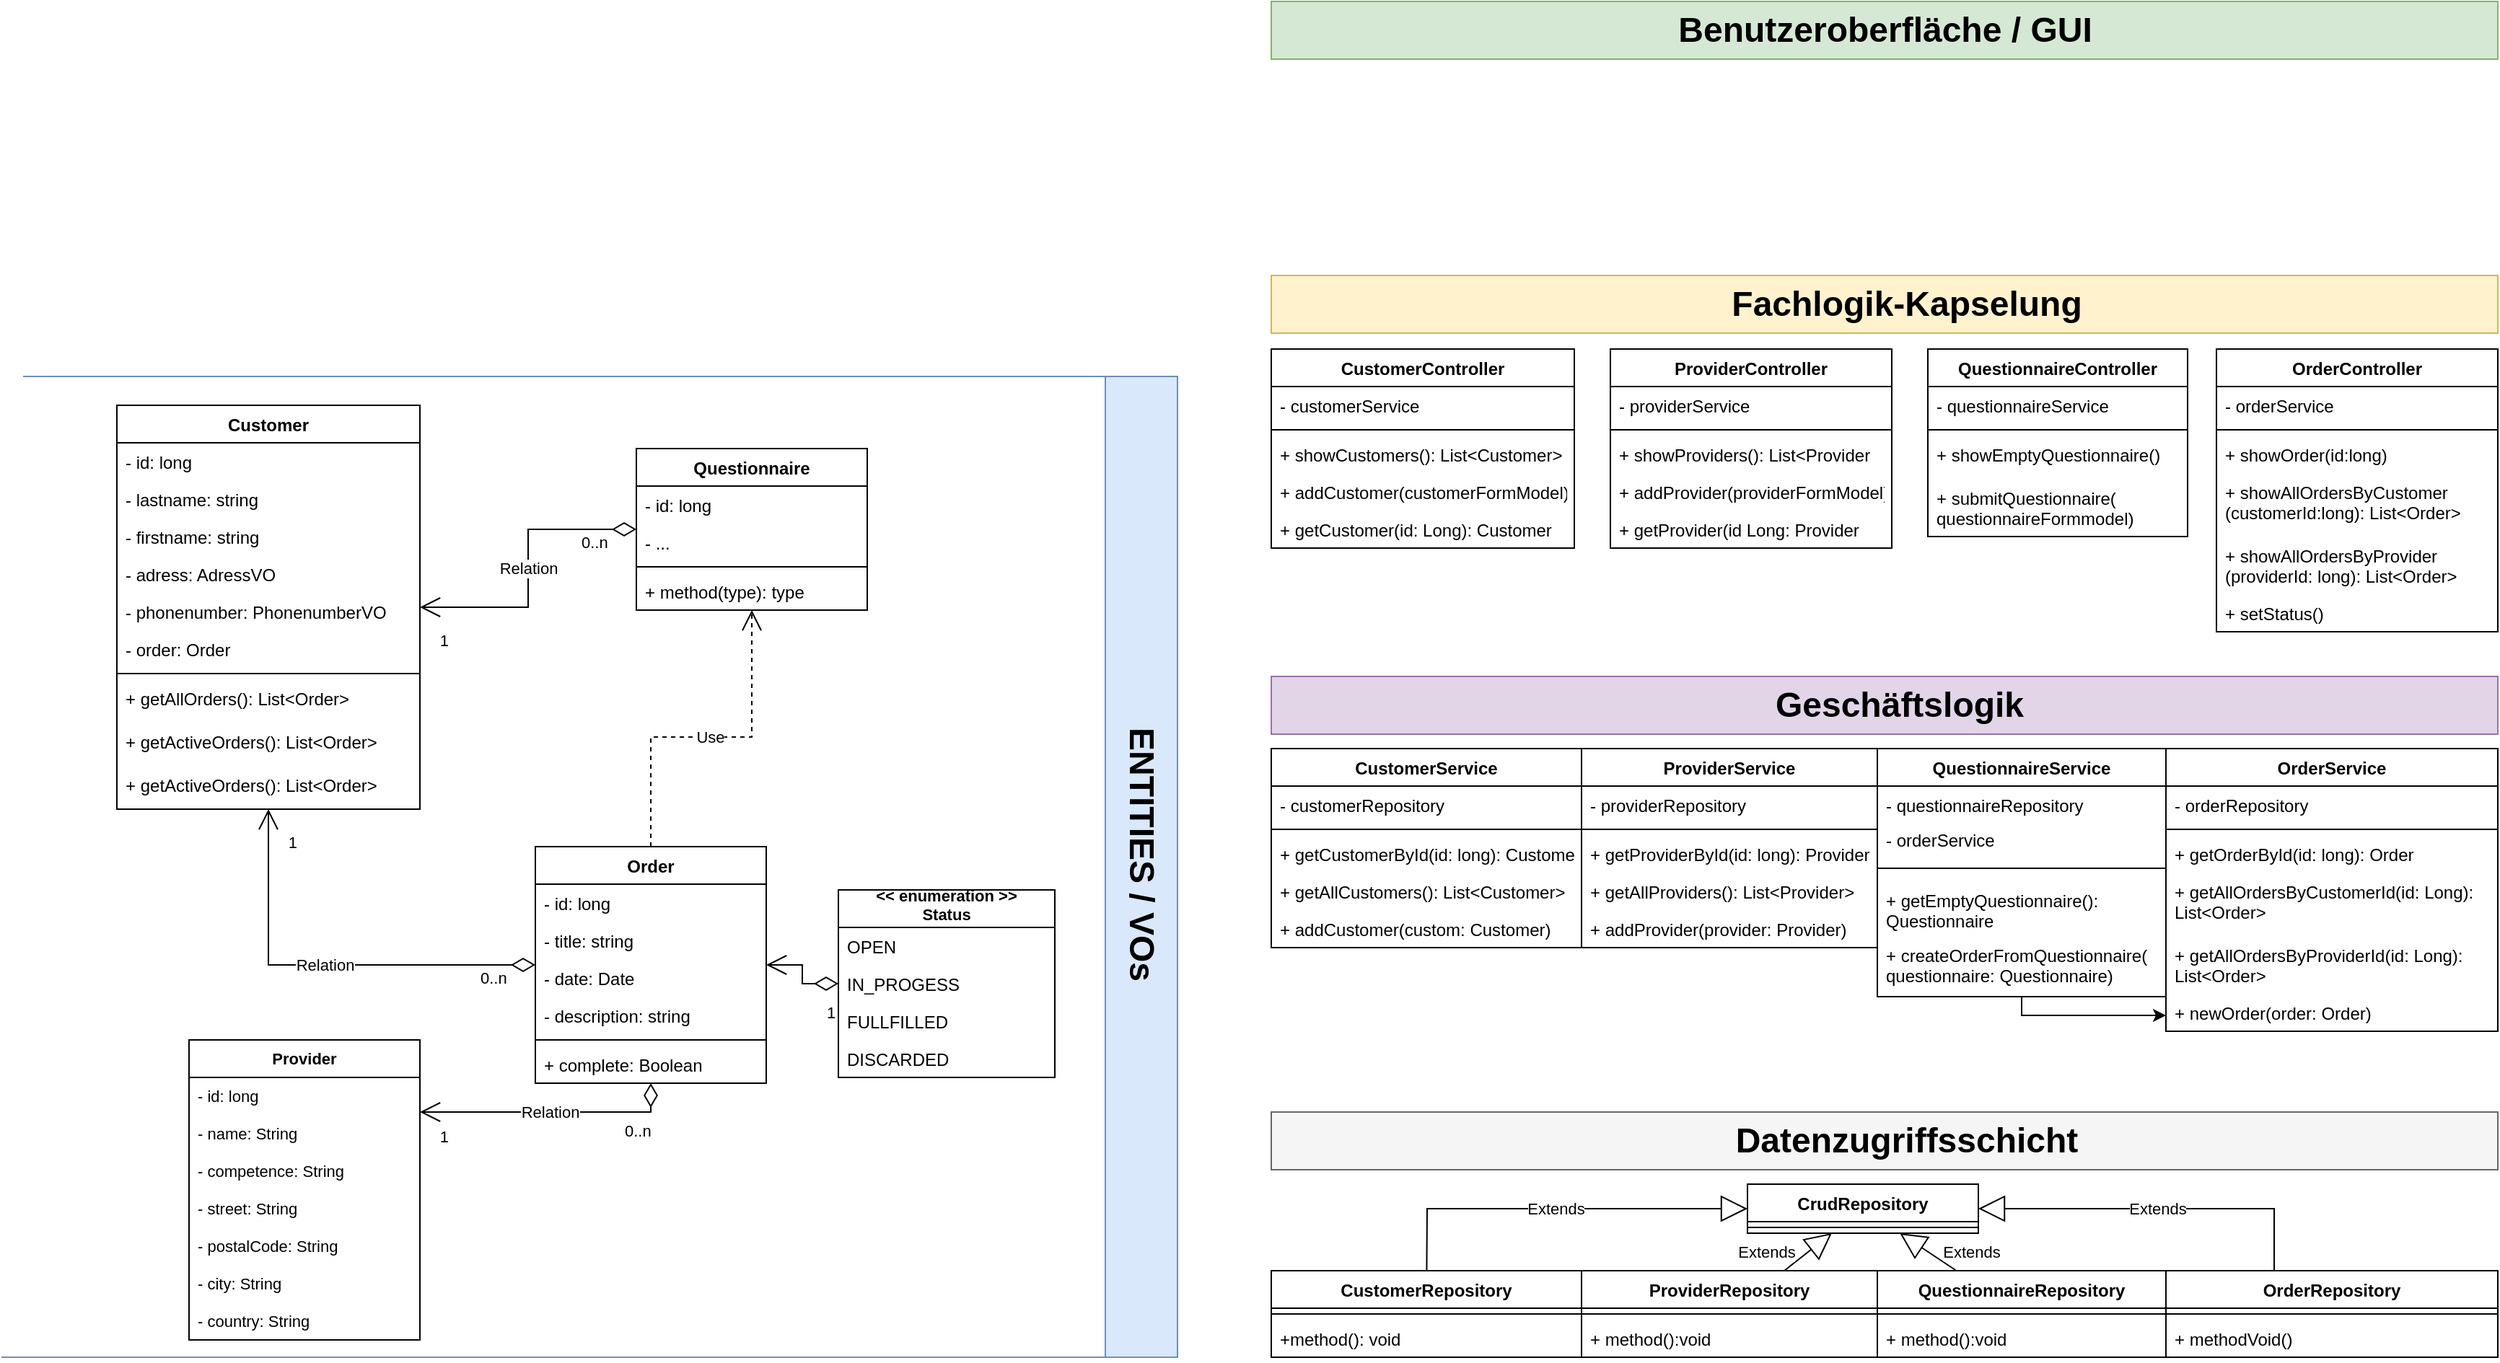<mxfile version="15.8.9" type="github">
  <diagram id="1Yt3TSJx8MZHrbTgnYvS" name="Page-1">
    <mxGraphModel dx="2237" dy="764" grid="1" gridSize="10" guides="1" tooltips="1" connect="1" arrows="1" fold="1" page="1" pageScale="1" pageWidth="850" pageHeight="1100" math="0" shadow="0">
      <root>
        <mxCell id="0" />
        <mxCell id="1" parent="0" />
        <mxCell id="39T05aaLQmFhzWcyVznc-38" value="" style="rounded=0;whiteSpace=wrap;html=1;fillColor=#dae8fc;strokeColor=#6c8ebf;" parent="1" vertex="1">
          <mxGeometry x="-75" y="300" width="50" height="680" as="geometry" />
        </mxCell>
        <mxCell id="rFCh-DtLaKoqMe8977WI-1" value="Customer" style="swimlane;fontStyle=1;align=center;verticalAlign=top;childLayout=stackLayout;horizontal=1;startSize=26;horizontalStack=0;resizeParent=1;resizeParentMax=0;resizeLast=0;collapsible=1;marginBottom=0;" parent="1" vertex="1">
          <mxGeometry x="-760" y="320" width="210" height="280" as="geometry">
            <mxRectangle x="120" y="-150" width="90" height="26" as="alternateBounds" />
          </mxGeometry>
        </mxCell>
        <mxCell id="rFCh-DtLaKoqMe8977WI-2" value="- id: long&#xa;" style="text;strokeColor=none;fillColor=none;align=left;verticalAlign=top;spacingLeft=4;spacingRight=4;overflow=hidden;rotatable=0;points=[[0,0.5],[1,0.5]];portConstraint=eastwest;" parent="rFCh-DtLaKoqMe8977WI-1" vertex="1">
          <mxGeometry y="26" width="210" height="26" as="geometry" />
        </mxCell>
        <mxCell id="rFCh-DtLaKoqMe8977WI-13" value="- lastname: string&#xa;&#xa;&#xa;" style="text;strokeColor=none;fillColor=none;align=left;verticalAlign=top;spacingLeft=4;spacingRight=4;overflow=hidden;rotatable=0;points=[[0,0.5],[1,0.5]];portConstraint=eastwest;" parent="rFCh-DtLaKoqMe8977WI-1" vertex="1">
          <mxGeometry y="52" width="210" height="26" as="geometry" />
        </mxCell>
        <mxCell id="rFCh-DtLaKoqMe8977WI-11" value="- firstname: string&#xa;&#xa;&#xa;" style="text;strokeColor=none;fillColor=none;align=left;verticalAlign=top;spacingLeft=4;spacingRight=4;overflow=hidden;rotatable=0;points=[[0,0.5],[1,0.5]];portConstraint=eastwest;" parent="rFCh-DtLaKoqMe8977WI-1" vertex="1">
          <mxGeometry y="78" width="210" height="26" as="geometry" />
        </mxCell>
        <mxCell id="rFCh-DtLaKoqMe8977WI-15" value="- adress: AdressVO" style="text;strokeColor=none;fillColor=none;align=left;verticalAlign=top;spacingLeft=4;spacingRight=4;overflow=hidden;rotatable=0;points=[[0,0.5],[1,0.5]];portConstraint=eastwest;" parent="rFCh-DtLaKoqMe8977WI-1" vertex="1">
          <mxGeometry y="104" width="210" height="26" as="geometry" />
        </mxCell>
        <mxCell id="rFCh-DtLaKoqMe8977WI-12" value="- phonenumber: PhonenumberVO&#xa;&#xa;&#xa;" style="text;strokeColor=none;fillColor=none;align=left;verticalAlign=top;spacingLeft=4;spacingRight=4;overflow=hidden;rotatable=0;points=[[0,0.5],[1,0.5]];portConstraint=eastwest;" parent="rFCh-DtLaKoqMe8977WI-1" vertex="1">
          <mxGeometry y="130" width="210" height="26" as="geometry" />
        </mxCell>
        <mxCell id="rFCh-DtLaKoqMe8977WI-14" value="- order: Order&#xa;&#xa;&#xa;" style="text;strokeColor=none;fillColor=none;align=left;verticalAlign=top;spacingLeft=4;spacingRight=4;overflow=hidden;rotatable=0;points=[[0,0.5],[1,0.5]];portConstraint=eastwest;" parent="rFCh-DtLaKoqMe8977WI-1" vertex="1">
          <mxGeometry y="156" width="210" height="26" as="geometry" />
        </mxCell>
        <mxCell id="rFCh-DtLaKoqMe8977WI-3" value="" style="line;strokeWidth=1;fillColor=none;align=left;verticalAlign=middle;spacingTop=-1;spacingLeft=3;spacingRight=3;rotatable=0;labelPosition=right;points=[];portConstraint=eastwest;" parent="rFCh-DtLaKoqMe8977WI-1" vertex="1">
          <mxGeometry y="182" width="210" height="8" as="geometry" />
        </mxCell>
        <mxCell id="rFCh-DtLaKoqMe8977WI-4" value="+ getAllOrders(): List&lt;Order&gt;&#xa;" style="text;strokeColor=none;fillColor=none;align=left;verticalAlign=top;spacingLeft=4;spacingRight=4;overflow=hidden;rotatable=0;points=[[0,0.5],[1,0.5]];portConstraint=eastwest;" parent="rFCh-DtLaKoqMe8977WI-1" vertex="1">
          <mxGeometry y="190" width="210" height="30" as="geometry" />
        </mxCell>
        <mxCell id="dByqSOkURWBwsy8EsZHN-36" value="+ getActiveOrders(): List&lt;Order&gt;" style="text;strokeColor=none;fillColor=none;align=left;verticalAlign=top;spacingLeft=4;spacingRight=4;overflow=hidden;rotatable=0;points=[[0,0.5],[1,0.5]];portConstraint=eastwest;" parent="rFCh-DtLaKoqMe8977WI-1" vertex="1">
          <mxGeometry y="220" width="210" height="30" as="geometry" />
        </mxCell>
        <mxCell id="dByqSOkURWBwsy8EsZHN-2" value="+ getActiveOrders(): List&lt;Order&gt;" style="text;strokeColor=none;fillColor=none;align=left;verticalAlign=top;spacingLeft=4;spacingRight=4;overflow=hidden;rotatable=0;points=[[0,0.5],[1,0.5]];portConstraint=eastwest;" parent="rFCh-DtLaKoqMe8977WI-1" vertex="1">
          <mxGeometry y="250" width="210" height="30" as="geometry" />
        </mxCell>
        <mxCell id="rFCh-DtLaKoqMe8977WI-27" value="Order" style="swimlane;fontStyle=1;align=center;verticalAlign=top;childLayout=stackLayout;horizontal=1;startSize=26;horizontalStack=0;resizeParent=1;resizeParentMax=0;resizeLast=0;collapsible=1;marginBottom=0;" parent="1" vertex="1">
          <mxGeometry x="-470" y="626" width="160" height="164" as="geometry" />
        </mxCell>
        <mxCell id="rFCh-DtLaKoqMe8977WI-33" value="- id: long&#xa;" style="text;strokeColor=none;fillColor=none;align=left;verticalAlign=top;spacingLeft=4;spacingRight=4;overflow=hidden;rotatable=0;points=[[0,0.5],[1,0.5]];portConstraint=eastwest;" parent="rFCh-DtLaKoqMe8977WI-27" vertex="1">
          <mxGeometry y="26" width="160" height="26" as="geometry" />
        </mxCell>
        <mxCell id="rFCh-DtLaKoqMe8977WI-28" value="- title: string" style="text;strokeColor=none;fillColor=none;align=left;verticalAlign=top;spacingLeft=4;spacingRight=4;overflow=hidden;rotatable=0;points=[[0,0.5],[1,0.5]];portConstraint=eastwest;" parent="rFCh-DtLaKoqMe8977WI-27" vertex="1">
          <mxGeometry y="52" width="160" height="26" as="geometry" />
        </mxCell>
        <mxCell id="rFCh-DtLaKoqMe8977WI-31" value="- date: Date" style="text;strokeColor=none;fillColor=none;align=left;verticalAlign=top;spacingLeft=4;spacingRight=4;overflow=hidden;rotatable=0;points=[[0,0.5],[1,0.5]];portConstraint=eastwest;" parent="rFCh-DtLaKoqMe8977WI-27" vertex="1">
          <mxGeometry y="78" width="160" height="26" as="geometry" />
        </mxCell>
        <mxCell id="rFCh-DtLaKoqMe8977WI-32" value="- description: string" style="text;strokeColor=none;fillColor=none;align=left;verticalAlign=top;spacingLeft=4;spacingRight=4;overflow=hidden;rotatable=0;points=[[0,0.5],[1,0.5]];portConstraint=eastwest;" parent="rFCh-DtLaKoqMe8977WI-27" vertex="1">
          <mxGeometry y="104" width="160" height="26" as="geometry" />
        </mxCell>
        <mxCell id="rFCh-DtLaKoqMe8977WI-29" value="" style="line;strokeWidth=1;fillColor=none;align=left;verticalAlign=middle;spacingTop=-1;spacingLeft=3;spacingRight=3;rotatable=0;labelPosition=right;points=[];portConstraint=eastwest;" parent="rFCh-DtLaKoqMe8977WI-27" vertex="1">
          <mxGeometry y="130" width="160" height="8" as="geometry" />
        </mxCell>
        <mxCell id="rFCh-DtLaKoqMe8977WI-30" value="+ complete: Boolean" style="text;strokeColor=none;fillColor=none;align=left;verticalAlign=top;spacingLeft=4;spacingRight=4;overflow=hidden;rotatable=0;points=[[0,0.5],[1,0.5]];portConstraint=eastwest;" parent="rFCh-DtLaKoqMe8977WI-27" vertex="1">
          <mxGeometry y="138" width="160" height="26" as="geometry" />
        </mxCell>
        <mxCell id="rFCh-DtLaKoqMe8977WI-35" value="&lt;&lt; enumeration &gt;&gt;&#xa;Status" style="swimlane;fontStyle=1;childLayout=stackLayout;horizontal=1;startSize=26;fillColor=none;horizontalStack=0;resizeParent=1;resizeParentMax=0;resizeLast=0;collapsible=1;marginBottom=0;verticalAlign=bottom;fontSize=11;" parent="1" vertex="1">
          <mxGeometry x="-260" y="656" width="150" height="130" as="geometry" />
        </mxCell>
        <mxCell id="rFCh-DtLaKoqMe8977WI-37" value="OPEN" style="text;strokeColor=none;fillColor=none;align=left;verticalAlign=top;spacingLeft=4;spacingRight=4;overflow=hidden;rotatable=0;points=[[0,0.5],[1,0.5]];portConstraint=eastwest;" parent="rFCh-DtLaKoqMe8977WI-35" vertex="1">
          <mxGeometry y="26" width="150" height="26" as="geometry" />
        </mxCell>
        <mxCell id="rFCh-DtLaKoqMe8977WI-36" value="IN_PROGESS" style="text;strokeColor=none;fillColor=none;align=left;verticalAlign=top;spacingLeft=4;spacingRight=4;overflow=hidden;rotatable=0;points=[[0,0.5],[1,0.5]];portConstraint=eastwest;" parent="rFCh-DtLaKoqMe8977WI-35" vertex="1">
          <mxGeometry y="52" width="150" height="26" as="geometry" />
        </mxCell>
        <mxCell id="rFCh-DtLaKoqMe8977WI-38" value="FULLFILLED" style="text;strokeColor=none;fillColor=none;align=left;verticalAlign=top;spacingLeft=4;spacingRight=4;overflow=hidden;rotatable=0;points=[[0,0.5],[1,0.5]];portConstraint=eastwest;" parent="rFCh-DtLaKoqMe8977WI-35" vertex="1">
          <mxGeometry y="78" width="150" height="26" as="geometry" />
        </mxCell>
        <mxCell id="rFCh-DtLaKoqMe8977WI-46" value="DISCARDED" style="text;strokeColor=none;fillColor=none;align=left;verticalAlign=top;spacingLeft=4;spacingRight=4;overflow=hidden;rotatable=0;points=[[0,0.5],[1,0.5]];portConstraint=eastwest;" parent="rFCh-DtLaKoqMe8977WI-35" vertex="1">
          <mxGeometry y="104" width="150" height="26" as="geometry" />
        </mxCell>
        <mxCell id="6I47xcndarnHF87XZSYr-6" value="Provider" style="swimlane;fontStyle=1;align=center;verticalAlign=top;childLayout=stackLayout;horizontal=1;startSize=26;horizontalStack=0;resizeParent=1;resizeParentMax=0;resizeLast=0;collapsible=1;marginBottom=0;fontSize=11;" parent="1" vertex="1">
          <mxGeometry x="-710" y="760" width="160" height="208" as="geometry" />
        </mxCell>
        <mxCell id="dByqSOkURWBwsy8EsZHN-4" value="- id: long" style="text;strokeColor=none;fillColor=none;align=left;verticalAlign=top;spacingLeft=4;spacingRight=4;overflow=hidden;rotatable=0;points=[[0,0.5],[1,0.5]];portConstraint=eastwest;fontSize=11;" parent="6I47xcndarnHF87XZSYr-6" vertex="1">
          <mxGeometry y="26" width="160" height="26" as="geometry" />
        </mxCell>
        <mxCell id="dByqSOkURWBwsy8EsZHN-6" value="- name: String" style="text;strokeColor=none;fillColor=none;align=left;verticalAlign=top;spacingLeft=4;spacingRight=4;overflow=hidden;rotatable=0;points=[[0,0.5],[1,0.5]];portConstraint=eastwest;fontSize=11;" parent="6I47xcndarnHF87XZSYr-6" vertex="1">
          <mxGeometry y="52" width="160" height="26" as="geometry" />
        </mxCell>
        <mxCell id="6I47xcndarnHF87XZSYr-7" value="- competence: String" style="text;strokeColor=none;fillColor=none;align=left;verticalAlign=top;spacingLeft=4;spacingRight=4;overflow=hidden;rotatable=0;points=[[0,0.5],[1,0.5]];portConstraint=eastwest;fontSize=11;" parent="6I47xcndarnHF87XZSYr-6" vertex="1">
          <mxGeometry y="78" width="160" height="26" as="geometry" />
        </mxCell>
        <mxCell id="RFr_Boc9i2en51YFCuRV-12" value="- street: String&#xa;" style="text;strokeColor=none;fillColor=none;align=left;verticalAlign=top;spacingLeft=4;spacingRight=4;overflow=hidden;rotatable=0;points=[[0,0.5],[1,0.5]];portConstraint=eastwest;fontSize=11;" parent="6I47xcndarnHF87XZSYr-6" vertex="1">
          <mxGeometry y="104" width="160" height="26" as="geometry" />
        </mxCell>
        <mxCell id="RFr_Boc9i2en51YFCuRV-13" value="- postalCode: String" style="text;strokeColor=none;fillColor=none;align=left;verticalAlign=top;spacingLeft=4;spacingRight=4;overflow=hidden;rotatable=0;points=[[0,0.5],[1,0.5]];portConstraint=eastwest;fontSize=11;" parent="6I47xcndarnHF87XZSYr-6" vertex="1">
          <mxGeometry y="130" width="160" height="26" as="geometry" />
        </mxCell>
        <mxCell id="RFr_Boc9i2en51YFCuRV-14" value="- city: String" style="text;strokeColor=none;fillColor=none;align=left;verticalAlign=top;spacingLeft=4;spacingRight=4;overflow=hidden;rotatable=0;points=[[0,0.5],[1,0.5]];portConstraint=eastwest;fontSize=11;" parent="6I47xcndarnHF87XZSYr-6" vertex="1">
          <mxGeometry y="156" width="160" height="26" as="geometry" />
        </mxCell>
        <mxCell id="RFr_Boc9i2en51YFCuRV-15" value="- country: String" style="text;strokeColor=none;fillColor=none;align=left;verticalAlign=top;spacingLeft=4;spacingRight=4;overflow=hidden;rotatable=0;points=[[0,0.5],[1,0.5]];portConstraint=eastwest;fontSize=11;" parent="6I47xcndarnHF87XZSYr-6" vertex="1">
          <mxGeometry y="182" width="160" height="26" as="geometry" />
        </mxCell>
        <mxCell id="39T05aaLQmFhzWcyVznc-1" value="CustomerService" style="swimlane;fontStyle=1;align=center;verticalAlign=top;childLayout=stackLayout;horizontal=1;startSize=26;horizontalStack=0;resizeParent=1;resizeParentMax=0;resizeLast=0;collapsible=1;marginBottom=0;" parent="1" vertex="1">
          <mxGeometry x="40" y="558" width="215" height="138" as="geometry" />
        </mxCell>
        <mxCell id="39T05aaLQmFhzWcyVznc-2" value="- customerRepository" style="text;strokeColor=none;fillColor=none;align=left;verticalAlign=top;spacingLeft=4;spacingRight=4;overflow=hidden;rotatable=0;points=[[0,0.5],[1,0.5]];portConstraint=eastwest;" parent="39T05aaLQmFhzWcyVznc-1" vertex="1">
          <mxGeometry y="26" width="215" height="26" as="geometry" />
        </mxCell>
        <mxCell id="39T05aaLQmFhzWcyVznc-3" value="" style="line;strokeWidth=1;fillColor=none;align=left;verticalAlign=middle;spacingTop=-1;spacingLeft=3;spacingRight=3;rotatable=0;labelPosition=right;points=[];portConstraint=eastwest;" parent="39T05aaLQmFhzWcyVznc-1" vertex="1">
          <mxGeometry y="52" width="215" height="8" as="geometry" />
        </mxCell>
        <mxCell id="39T05aaLQmFhzWcyVznc-4" value="+ getCustomerById(id: long): Customer" style="text;strokeColor=none;fillColor=none;align=left;verticalAlign=top;spacingLeft=4;spacingRight=4;overflow=hidden;rotatable=0;points=[[0,0.5],[1,0.5]];portConstraint=eastwest;" parent="39T05aaLQmFhzWcyVznc-1" vertex="1">
          <mxGeometry y="60" width="215" height="26" as="geometry" />
        </mxCell>
        <mxCell id="39T05aaLQmFhzWcyVznc-14" value="+ getAllCustomers(): List&lt;Customer&gt;" style="text;strokeColor=none;fillColor=none;align=left;verticalAlign=top;spacingLeft=4;spacingRight=4;overflow=hidden;rotatable=0;points=[[0,0.5],[1,0.5]];portConstraint=eastwest;" parent="39T05aaLQmFhzWcyVznc-1" vertex="1">
          <mxGeometry y="86" width="215" height="26" as="geometry" />
        </mxCell>
        <mxCell id="39T05aaLQmFhzWcyVznc-15" value="+ addCustomer(custom: Customer)" style="text;strokeColor=none;fillColor=none;align=left;verticalAlign=top;spacingLeft=4;spacingRight=4;overflow=hidden;rotatable=0;points=[[0,0.5],[1,0.5]];portConstraint=eastwest;" parent="39T05aaLQmFhzWcyVznc-1" vertex="1">
          <mxGeometry y="112" width="215" height="26" as="geometry" />
        </mxCell>
        <mxCell id="39T05aaLQmFhzWcyVznc-17" value="OrderService" style="swimlane;fontStyle=1;align=center;verticalAlign=top;childLayout=stackLayout;horizontal=1;startSize=26;horizontalStack=0;resizeParent=1;resizeParentMax=0;resizeLast=0;collapsible=1;marginBottom=0;" parent="1" vertex="1">
          <mxGeometry x="660" y="558" width="230" height="196" as="geometry" />
        </mxCell>
        <mxCell id="39T05aaLQmFhzWcyVznc-18" value="- orderRepository" style="text;strokeColor=none;fillColor=none;align=left;verticalAlign=top;spacingLeft=4;spacingRight=4;overflow=hidden;rotatable=0;points=[[0,0.5],[1,0.5]];portConstraint=eastwest;" parent="39T05aaLQmFhzWcyVznc-17" vertex="1">
          <mxGeometry y="26" width="230" height="26" as="geometry" />
        </mxCell>
        <mxCell id="39T05aaLQmFhzWcyVznc-19" value="" style="line;strokeWidth=1;fillColor=none;align=left;verticalAlign=middle;spacingTop=-1;spacingLeft=3;spacingRight=3;rotatable=0;labelPosition=right;points=[];portConstraint=eastwest;" parent="39T05aaLQmFhzWcyVznc-17" vertex="1">
          <mxGeometry y="52" width="230" height="8" as="geometry" />
        </mxCell>
        <mxCell id="39T05aaLQmFhzWcyVznc-20" value="+ getOrderById(id: long): Order" style="text;strokeColor=none;fillColor=none;align=left;verticalAlign=top;spacingLeft=4;spacingRight=4;overflow=hidden;rotatable=0;points=[[0,0.5],[1,0.5]];portConstraint=eastwest;" parent="39T05aaLQmFhzWcyVznc-17" vertex="1">
          <mxGeometry y="60" width="230" height="26" as="geometry" />
        </mxCell>
        <mxCell id="39T05aaLQmFhzWcyVznc-21" value="+ getAllOrdersByCustomerId(id: Long): &#xa;List&lt;Order&gt;" style="text;strokeColor=none;fillColor=none;align=left;verticalAlign=top;spacingLeft=4;spacingRight=4;overflow=hidden;rotatable=0;points=[[0,0.5],[1,0.5]];portConstraint=eastwest;" parent="39T05aaLQmFhzWcyVznc-17" vertex="1">
          <mxGeometry y="86" width="230" height="44" as="geometry" />
        </mxCell>
        <mxCell id="yD7vaP7RqiZdNIwBWvnU-36" value="+ getAllOrdersByProviderId(id: Long): &#xa;List&lt;Order&gt;" style="text;strokeColor=none;fillColor=none;align=left;verticalAlign=top;spacingLeft=4;spacingRight=4;overflow=hidden;rotatable=0;points=[[0,0.5],[1,0.5]];portConstraint=eastwest;" vertex="1" parent="39T05aaLQmFhzWcyVznc-17">
          <mxGeometry y="130" width="230" height="40" as="geometry" />
        </mxCell>
        <mxCell id="39T05aaLQmFhzWcyVznc-22" value="+ newOrder(order: Order)" style="text;strokeColor=none;fillColor=none;align=left;verticalAlign=top;spacingLeft=4;spacingRight=4;overflow=hidden;rotatable=0;points=[[0,0.5],[1,0.5]];portConstraint=eastwest;" parent="39T05aaLQmFhzWcyVznc-17" vertex="1">
          <mxGeometry y="170" width="230" height="26" as="geometry" />
        </mxCell>
        <mxCell id="39T05aaLQmFhzWcyVznc-23" value="ProviderService" style="swimlane;fontStyle=1;align=center;verticalAlign=top;childLayout=stackLayout;horizontal=1;startSize=26;horizontalStack=0;resizeParent=1;resizeParentMax=0;resizeLast=0;collapsible=1;marginBottom=0;" parent="1" vertex="1">
          <mxGeometry x="255" y="558" width="205" height="138" as="geometry" />
        </mxCell>
        <mxCell id="39T05aaLQmFhzWcyVznc-24" value="- providerRepository" style="text;strokeColor=none;fillColor=none;align=left;verticalAlign=top;spacingLeft=4;spacingRight=4;overflow=hidden;rotatable=0;points=[[0,0.5],[1,0.5]];portConstraint=eastwest;" parent="39T05aaLQmFhzWcyVznc-23" vertex="1">
          <mxGeometry y="26" width="205" height="26" as="geometry" />
        </mxCell>
        <mxCell id="39T05aaLQmFhzWcyVznc-25" value="" style="line;strokeWidth=1;fillColor=none;align=left;verticalAlign=middle;spacingTop=-1;spacingLeft=3;spacingRight=3;rotatable=0;labelPosition=right;points=[];portConstraint=eastwest;" parent="39T05aaLQmFhzWcyVznc-23" vertex="1">
          <mxGeometry y="52" width="205" height="8" as="geometry" />
        </mxCell>
        <mxCell id="39T05aaLQmFhzWcyVznc-26" value="+ getProviderById(id: long): Provider" style="text;strokeColor=none;fillColor=none;align=left;verticalAlign=top;spacingLeft=4;spacingRight=4;overflow=hidden;rotatable=0;points=[[0,0.5],[1,0.5]];portConstraint=eastwest;" parent="39T05aaLQmFhzWcyVznc-23" vertex="1">
          <mxGeometry y="60" width="205" height="26" as="geometry" />
        </mxCell>
        <mxCell id="39T05aaLQmFhzWcyVznc-27" value="+ getAllProviders(): List&lt;Provider&gt;" style="text;strokeColor=none;fillColor=none;align=left;verticalAlign=top;spacingLeft=4;spacingRight=4;overflow=hidden;rotatable=0;points=[[0,0.5],[1,0.5]];portConstraint=eastwest;" parent="39T05aaLQmFhzWcyVznc-23" vertex="1">
          <mxGeometry y="86" width="205" height="26" as="geometry" />
        </mxCell>
        <mxCell id="39T05aaLQmFhzWcyVznc-28" value="+ addProvider(provider: Provider)" style="text;strokeColor=none;fillColor=none;align=left;verticalAlign=top;spacingLeft=4;spacingRight=4;overflow=hidden;rotatable=0;points=[[0,0.5],[1,0.5]];portConstraint=eastwest;" parent="39T05aaLQmFhzWcyVznc-23" vertex="1">
          <mxGeometry y="112" width="205" height="26" as="geometry" />
        </mxCell>
        <mxCell id="39T05aaLQmFhzWcyVznc-37" value="ENTITIES / VOs" style="text;strokeColor=none;fillColor=none;html=1;fontSize=24;fontStyle=1;verticalAlign=middle;align=center;rotation=90;" parent="1" vertex="1">
          <mxGeometry x="-100" y="611" width="100" height="40" as="geometry" />
        </mxCell>
        <mxCell id="39T05aaLQmFhzWcyVznc-40" value="" style="endArrow=none;html=1;rounded=0;entryX=0;entryY=1;entryDx=0;entryDy=0;fontColor=#1C03FF;labelBackgroundColor=#FFFFFF;strokeColor=#6c8ebf;fillColor=#dae8fc;" parent="1" target="39T05aaLQmFhzWcyVznc-38" edge="1">
          <mxGeometry width="50" height="50" relative="1" as="geometry">
            <mxPoint x="-840" y="980" as="sourcePoint" />
            <mxPoint x="-205" y="820" as="targetPoint" />
          </mxGeometry>
        </mxCell>
        <mxCell id="39T05aaLQmFhzWcyVznc-41" value="" style="endArrow=none;html=1;rounded=0;fillColor=#dae8fc;strokeColor=#6c8ebf;" parent="1" edge="1">
          <mxGeometry width="50" height="50" relative="1" as="geometry">
            <mxPoint x="-825" y="300" as="sourcePoint" />
            <mxPoint x="-75" y="300" as="targetPoint" />
          </mxGeometry>
        </mxCell>
        <mxCell id="39T05aaLQmFhzWcyVznc-43" value="" style="rounded=0;whiteSpace=wrap;html=1;fillColor=#e1d5e7;strokeColor=#9673a6;" parent="1" vertex="1">
          <mxGeometry x="40" y="508" width="850" height="40" as="geometry" />
        </mxCell>
        <mxCell id="39T05aaLQmFhzWcyVznc-44" value="Geschäftslogik" style="text;html=1;fontSize=24;fontStyle=1;verticalAlign=middle;align=center;" parent="1" vertex="1">
          <mxGeometry x="425" y="508" width="100" height="40" as="geometry" />
        </mxCell>
        <mxCell id="39T05aaLQmFhzWcyVznc-47" value="" style="rounded=0;whiteSpace=wrap;html=1;fillColor=#f5f5f5;strokeColor=#666666;fontColor=#333333;" parent="1" vertex="1">
          <mxGeometry x="40" y="810" width="850" height="40" as="geometry" />
        </mxCell>
        <mxCell id="39T05aaLQmFhzWcyVznc-48" value="&lt;div&gt;Datenzugriffsschicht&lt;/div&gt;" style="text;strokeColor=none;fillColor=none;html=1;fontSize=24;fontStyle=1;verticalAlign=middle;align=center;fontColor=#000000;" parent="1" vertex="1">
          <mxGeometry x="430" y="810" width="100" height="40" as="geometry" />
        </mxCell>
        <mxCell id="39T05aaLQmFhzWcyVznc-49" value="" style="rounded=0;whiteSpace=wrap;html=1;fillColor=#fff2cc;strokeColor=#d6b656;" parent="1" vertex="1">
          <mxGeometry x="40" y="230" width="850" height="40" as="geometry" />
        </mxCell>
        <mxCell id="39T05aaLQmFhzWcyVznc-50" value="Fachlogik-Kapselung" style="text;strokeColor=none;fillColor=none;html=1;fontSize=24;fontStyle=1;verticalAlign=middle;align=center;fontColor=#000000;" parent="1" vertex="1">
          <mxGeometry x="430" y="230" width="100" height="40" as="geometry" />
        </mxCell>
        <mxCell id="39T05aaLQmFhzWcyVznc-51" value="" style="rounded=0;whiteSpace=wrap;html=1;fillColor=#d5e8d4;strokeColor=#82b366;" parent="1" vertex="1">
          <mxGeometry x="40" y="40" width="850" height="40" as="geometry" />
        </mxCell>
        <mxCell id="39T05aaLQmFhzWcyVznc-52" value="Benutzeroberfläche / GUI" style="text;strokeColor=none;fillColor=none;html=1;fontSize=24;fontStyle=1;verticalAlign=middle;align=center;fontColor=#000000;" parent="1" vertex="1">
          <mxGeometry x="415" y="40" width="100" height="40" as="geometry" />
        </mxCell>
        <mxCell id="RFr_Boc9i2en51YFCuRV-6" value="Relation" style="endArrow=open;html=1;endSize=12;startArrow=diamondThin;startSize=14;startFill=0;edgeStyle=orthogonalEdgeStyle;rounded=0;" parent="1" source="RFr_Boc9i2en51YFCuRV-23" target="rFCh-DtLaKoqMe8977WI-1" edge="1">
          <mxGeometry relative="1" as="geometry">
            <mxPoint x="-230" y="540" as="sourcePoint" />
            <mxPoint x="-70" y="540" as="targetPoint" />
          </mxGeometry>
        </mxCell>
        <mxCell id="RFr_Boc9i2en51YFCuRV-7" value="0..n" style="edgeLabel;resizable=0;html=1;align=left;verticalAlign=top;" parent="RFr_Boc9i2en51YFCuRV-6" connectable="0" vertex="1">
          <mxGeometry x="-1" relative="1" as="geometry">
            <mxPoint x="-40" y="-4" as="offset" />
          </mxGeometry>
        </mxCell>
        <mxCell id="RFr_Boc9i2en51YFCuRV-8" value="1" style="edgeLabel;resizable=0;html=1;align=right;verticalAlign=top;" parent="RFr_Boc9i2en51YFCuRV-6" connectable="0" vertex="1">
          <mxGeometry x="1" relative="1" as="geometry">
            <mxPoint x="20" y="10" as="offset" />
          </mxGeometry>
        </mxCell>
        <mxCell id="RFr_Boc9i2en51YFCuRV-9" value="Relation" style="endArrow=open;html=1;endSize=12;startArrow=diamondThin;startSize=14;startFill=0;edgeStyle=orthogonalEdgeStyle;rounded=0;" parent="1" source="rFCh-DtLaKoqMe8977WI-27" target="6I47xcndarnHF87XZSYr-6" edge="1">
          <mxGeometry relative="1" as="geometry">
            <mxPoint x="-550" y="910" as="sourcePoint" />
            <mxPoint x="-390" y="910" as="targetPoint" />
            <Array as="points">
              <mxPoint x="-560" y="810" />
              <mxPoint x="-560" y="776" />
            </Array>
          </mxGeometry>
        </mxCell>
        <mxCell id="RFr_Boc9i2en51YFCuRV-10" value="0..n" style="edgeLabel;resizable=0;html=1;align=left;verticalAlign=top;" parent="RFr_Boc9i2en51YFCuRV-9" connectable="0" vertex="1">
          <mxGeometry x="-1" relative="1" as="geometry">
            <mxPoint x="-20" y="20" as="offset" />
          </mxGeometry>
        </mxCell>
        <mxCell id="RFr_Boc9i2en51YFCuRV-11" value="1" style="edgeLabel;resizable=0;html=1;align=right;verticalAlign=top;" parent="RFr_Boc9i2en51YFCuRV-9" connectable="0" vertex="1">
          <mxGeometry x="1" relative="1" as="geometry">
            <mxPoint x="20" y="4" as="offset" />
          </mxGeometry>
        </mxCell>
        <mxCell id="RFr_Boc9i2en51YFCuRV-23" value="Questionnaire" style="swimlane;fontStyle=1;align=center;verticalAlign=top;childLayout=stackLayout;horizontal=1;startSize=26;horizontalStack=0;resizeParent=1;resizeParentMax=0;resizeLast=0;collapsible=1;marginBottom=0;" parent="1" vertex="1">
          <mxGeometry x="-400" y="350" width="160" height="112" as="geometry" />
        </mxCell>
        <mxCell id="RFr_Boc9i2en51YFCuRV-24" value="- id: long&#xa;" style="text;strokeColor=none;fillColor=none;align=left;verticalAlign=top;spacingLeft=4;spacingRight=4;overflow=hidden;rotatable=0;points=[[0,0.5],[1,0.5]];portConstraint=eastwest;" parent="RFr_Boc9i2en51YFCuRV-23" vertex="1">
          <mxGeometry y="26" width="160" height="26" as="geometry" />
        </mxCell>
        <mxCell id="RFr_Boc9i2en51YFCuRV-27" value="- ..." style="text;strokeColor=none;fillColor=none;align=left;verticalAlign=top;spacingLeft=4;spacingRight=4;overflow=hidden;rotatable=0;points=[[0,0.5],[1,0.5]];portConstraint=eastwest;" parent="RFr_Boc9i2en51YFCuRV-23" vertex="1">
          <mxGeometry y="52" width="160" height="26" as="geometry" />
        </mxCell>
        <mxCell id="RFr_Boc9i2en51YFCuRV-25" value="" style="line;strokeWidth=1;fillColor=none;align=left;verticalAlign=middle;spacingTop=-1;spacingLeft=3;spacingRight=3;rotatable=0;labelPosition=right;points=[];portConstraint=eastwest;" parent="RFr_Boc9i2en51YFCuRV-23" vertex="1">
          <mxGeometry y="78" width="160" height="8" as="geometry" />
        </mxCell>
        <mxCell id="RFr_Boc9i2en51YFCuRV-26" value="+ method(type): type" style="text;strokeColor=none;fillColor=none;align=left;verticalAlign=top;spacingLeft=4;spacingRight=4;overflow=hidden;rotatable=0;points=[[0,0.5],[1,0.5]];portConstraint=eastwest;" parent="RFr_Boc9i2en51YFCuRV-23" vertex="1">
          <mxGeometry y="86" width="160" height="26" as="geometry" />
        </mxCell>
        <mxCell id="RFr_Boc9i2en51YFCuRV-31" value="1" style="endArrow=open;html=1;endSize=12;startArrow=diamondThin;startSize=14;startFill=0;edgeStyle=orthogonalEdgeStyle;align=left;verticalAlign=bottom;rounded=0;" parent="1" source="rFCh-DtLaKoqMe8977WI-35" target="rFCh-DtLaKoqMe8977WI-27" edge="1">
          <mxGeometry x="-0.682" y="29" relative="1" as="geometry">
            <mxPoint x="-300" y="650" as="sourcePoint" />
            <mxPoint x="-140" y="650" as="targetPoint" />
            <mxPoint as="offset" />
          </mxGeometry>
        </mxCell>
        <mxCell id="RFr_Boc9i2en51YFCuRV-32" value="Relation" style="endArrow=open;html=1;endSize=12;startArrow=diamondThin;startSize=14;startFill=0;edgeStyle=orthogonalEdgeStyle;rounded=0;" parent="1" source="rFCh-DtLaKoqMe8977WI-27" target="rFCh-DtLaKoqMe8977WI-1" edge="1">
          <mxGeometry relative="1" as="geometry">
            <mxPoint x="-390" y="416" as="sourcePoint" />
            <mxPoint x="-540" y="470" as="targetPoint" />
          </mxGeometry>
        </mxCell>
        <mxCell id="RFr_Boc9i2en51YFCuRV-33" value="0..n" style="edgeLabel;resizable=0;html=1;align=left;verticalAlign=top;" parent="RFr_Boc9i2en51YFCuRV-32" connectable="0" vertex="1">
          <mxGeometry x="-1" relative="1" as="geometry">
            <mxPoint x="-40" y="-4" as="offset" />
          </mxGeometry>
        </mxCell>
        <mxCell id="RFr_Boc9i2en51YFCuRV-34" value="1" style="edgeLabel;resizable=0;html=1;align=right;verticalAlign=top;" parent="RFr_Boc9i2en51YFCuRV-32" connectable="0" vertex="1">
          <mxGeometry x="1" relative="1" as="geometry">
            <mxPoint x="20" y="10" as="offset" />
          </mxGeometry>
        </mxCell>
        <mxCell id="RFr_Boc9i2en51YFCuRV-36" value="Use" style="endArrow=open;endSize=12;dashed=1;html=1;rounded=0;" parent="1" source="rFCh-DtLaKoqMe8977WI-27" target="RFr_Boc9i2en51YFCuRV-23" edge="1">
          <mxGeometry width="160" relative="1" as="geometry">
            <mxPoint x="-330" y="560" as="sourcePoint" />
            <mxPoint x="-170" y="560" as="targetPoint" />
            <Array as="points">
              <mxPoint x="-390" y="550" />
              <mxPoint x="-320" y="550" />
            </Array>
          </mxGeometry>
        </mxCell>
        <mxCell id="yD7vaP7RqiZdNIwBWvnU-1" value="CustomerController" style="swimlane;fontStyle=1;align=center;verticalAlign=top;childLayout=stackLayout;horizontal=1;startSize=26;horizontalStack=0;resizeParent=1;resizeParentMax=0;resizeLast=0;collapsible=1;marginBottom=0;" vertex="1" parent="1">
          <mxGeometry x="40" y="281" width="210" height="138" as="geometry" />
        </mxCell>
        <mxCell id="yD7vaP7RqiZdNIwBWvnU-2" value="- customerService" style="text;strokeColor=none;fillColor=none;align=left;verticalAlign=top;spacingLeft=4;spacingRight=4;overflow=hidden;rotatable=0;points=[[0,0.5],[1,0.5]];portConstraint=eastwest;" vertex="1" parent="yD7vaP7RqiZdNIwBWvnU-1">
          <mxGeometry y="26" width="210" height="26" as="geometry" />
        </mxCell>
        <mxCell id="yD7vaP7RqiZdNIwBWvnU-3" value="" style="line;strokeWidth=1;fillColor=none;align=left;verticalAlign=middle;spacingTop=-1;spacingLeft=3;spacingRight=3;rotatable=0;labelPosition=right;points=[];portConstraint=eastwest;" vertex="1" parent="yD7vaP7RqiZdNIwBWvnU-1">
          <mxGeometry y="52" width="210" height="8" as="geometry" />
        </mxCell>
        <mxCell id="yD7vaP7RqiZdNIwBWvnU-4" value="+ showCustomers(): List&lt;Customer&gt;" style="text;strokeColor=none;fillColor=none;align=left;verticalAlign=top;spacingLeft=4;spacingRight=4;overflow=hidden;rotatable=0;points=[[0,0.5],[1,0.5]];portConstraint=eastwest;" vertex="1" parent="yD7vaP7RqiZdNIwBWvnU-1">
          <mxGeometry y="60" width="210" height="26" as="geometry" />
        </mxCell>
        <mxCell id="yD7vaP7RqiZdNIwBWvnU-23" value="+ addCustomer(customerFormModel)" style="text;strokeColor=none;fillColor=none;align=left;verticalAlign=top;spacingLeft=4;spacingRight=4;overflow=hidden;rotatable=0;points=[[0,0.5],[1,0.5]];portConstraint=eastwest;" vertex="1" parent="yD7vaP7RqiZdNIwBWvnU-1">
          <mxGeometry y="86" width="210" height="26" as="geometry" />
        </mxCell>
        <mxCell id="yD7vaP7RqiZdNIwBWvnU-24" value="+ getCustomer(id: Long): Customer" style="text;strokeColor=none;fillColor=none;align=left;verticalAlign=top;spacingLeft=4;spacingRight=4;overflow=hidden;rotatable=0;points=[[0,0.5],[1,0.5]];portConstraint=eastwest;" vertex="1" parent="yD7vaP7RqiZdNIwBWvnU-1">
          <mxGeometry y="112" width="210" height="26" as="geometry" />
        </mxCell>
        <mxCell id="yD7vaP7RqiZdNIwBWvnU-7" value="ProviderController" style="swimlane;fontStyle=1;align=center;verticalAlign=top;childLayout=stackLayout;horizontal=1;startSize=26;horizontalStack=0;resizeParent=1;resizeParentMax=0;resizeLast=0;collapsible=1;marginBottom=0;" vertex="1" parent="1">
          <mxGeometry x="275" y="281" width="195" height="138" as="geometry" />
        </mxCell>
        <mxCell id="yD7vaP7RqiZdNIwBWvnU-8" value="- providerService" style="text;strokeColor=none;fillColor=none;align=left;verticalAlign=top;spacingLeft=4;spacingRight=4;overflow=hidden;rotatable=0;points=[[0,0.5],[1,0.5]];portConstraint=eastwest;" vertex="1" parent="yD7vaP7RqiZdNIwBWvnU-7">
          <mxGeometry y="26" width="195" height="26" as="geometry" />
        </mxCell>
        <mxCell id="yD7vaP7RqiZdNIwBWvnU-9" value="" style="line;strokeWidth=1;fillColor=none;align=left;verticalAlign=middle;spacingTop=-1;spacingLeft=3;spacingRight=3;rotatable=0;labelPosition=right;points=[];portConstraint=eastwest;" vertex="1" parent="yD7vaP7RqiZdNIwBWvnU-7">
          <mxGeometry y="52" width="195" height="8" as="geometry" />
        </mxCell>
        <mxCell id="yD7vaP7RqiZdNIwBWvnU-10" value="+ showProviders(): List&lt;Provider" style="text;strokeColor=none;fillColor=none;align=left;verticalAlign=top;spacingLeft=4;spacingRight=4;overflow=hidden;rotatable=0;points=[[0,0.5],[1,0.5]];portConstraint=eastwest;" vertex="1" parent="yD7vaP7RqiZdNIwBWvnU-7">
          <mxGeometry y="60" width="195" height="26" as="geometry" />
        </mxCell>
        <mxCell id="yD7vaP7RqiZdNIwBWvnU-26" value="+ addProvider(providerFormModel)" style="text;strokeColor=none;fillColor=none;align=left;verticalAlign=top;spacingLeft=4;spacingRight=4;overflow=hidden;rotatable=0;points=[[0,0.5],[1,0.5]];portConstraint=eastwest;" vertex="1" parent="yD7vaP7RqiZdNIwBWvnU-7">
          <mxGeometry y="86" width="195" height="26" as="geometry" />
        </mxCell>
        <mxCell id="yD7vaP7RqiZdNIwBWvnU-27" value="+ getProvider(id Long: Provider" style="text;strokeColor=none;fillColor=none;align=left;verticalAlign=top;spacingLeft=4;spacingRight=4;overflow=hidden;rotatable=0;points=[[0,0.5],[1,0.5]];portConstraint=eastwest;" vertex="1" parent="yD7vaP7RqiZdNIwBWvnU-7">
          <mxGeometry y="112" width="195" height="26" as="geometry" />
        </mxCell>
        <mxCell id="yD7vaP7RqiZdNIwBWvnU-11" value="QuestionnaireController" style="swimlane;fontStyle=1;align=center;verticalAlign=top;childLayout=stackLayout;horizontal=1;startSize=26;horizontalStack=0;resizeParent=1;resizeParentMax=0;resizeLast=0;collapsible=1;marginBottom=0;" vertex="1" parent="1">
          <mxGeometry x="495" y="281" width="180" height="130" as="geometry" />
        </mxCell>
        <mxCell id="yD7vaP7RqiZdNIwBWvnU-12" value="- questionnaireService" style="text;strokeColor=none;fillColor=none;align=left;verticalAlign=top;spacingLeft=4;spacingRight=4;overflow=hidden;rotatable=0;points=[[0,0.5],[1,0.5]];portConstraint=eastwest;" vertex="1" parent="yD7vaP7RqiZdNIwBWvnU-11">
          <mxGeometry y="26" width="180" height="26" as="geometry" />
        </mxCell>
        <mxCell id="yD7vaP7RqiZdNIwBWvnU-13" value="" style="line;strokeWidth=1;fillColor=none;align=left;verticalAlign=middle;spacingTop=-1;spacingLeft=3;spacingRight=3;rotatable=0;labelPosition=right;points=[];portConstraint=eastwest;" vertex="1" parent="yD7vaP7RqiZdNIwBWvnU-11">
          <mxGeometry y="52" width="180" height="8" as="geometry" />
        </mxCell>
        <mxCell id="yD7vaP7RqiZdNIwBWvnU-14" value="+ showEmptyQuestionnaire()" style="text;strokeColor=none;fillColor=none;align=left;verticalAlign=top;spacingLeft=4;spacingRight=4;overflow=hidden;rotatable=0;points=[[0,0.5],[1,0.5]];portConstraint=eastwest;" vertex="1" parent="yD7vaP7RqiZdNIwBWvnU-11">
          <mxGeometry y="60" width="180" height="30" as="geometry" />
        </mxCell>
        <mxCell id="yD7vaP7RqiZdNIwBWvnU-29" value="+ submitQuestionnaire(&#xa;questionnaireFormmodel)" style="text;strokeColor=none;fillColor=none;align=left;verticalAlign=top;spacingLeft=4;spacingRight=4;overflow=hidden;rotatable=0;points=[[0,0.5],[1,0.5]];portConstraint=eastwest;" vertex="1" parent="yD7vaP7RqiZdNIwBWvnU-11">
          <mxGeometry y="90" width="180" height="40" as="geometry" />
        </mxCell>
        <mxCell id="yD7vaP7RqiZdNIwBWvnU-15" value="OrderController" style="swimlane;fontStyle=1;align=center;verticalAlign=top;childLayout=stackLayout;horizontal=1;startSize=26;horizontalStack=0;resizeParent=1;resizeParentMax=0;resizeLast=0;collapsible=1;marginBottom=0;" vertex="1" parent="1">
          <mxGeometry x="695" y="281" width="195" height="196" as="geometry" />
        </mxCell>
        <mxCell id="yD7vaP7RqiZdNIwBWvnU-16" value="- orderService" style="text;strokeColor=none;fillColor=none;align=left;verticalAlign=top;spacingLeft=4;spacingRight=4;overflow=hidden;rotatable=0;points=[[0,0.5],[1,0.5]];portConstraint=eastwest;" vertex="1" parent="yD7vaP7RqiZdNIwBWvnU-15">
          <mxGeometry y="26" width="195" height="26" as="geometry" />
        </mxCell>
        <mxCell id="yD7vaP7RqiZdNIwBWvnU-17" value="" style="line;strokeWidth=1;fillColor=none;align=left;verticalAlign=middle;spacingTop=-1;spacingLeft=3;spacingRight=3;rotatable=0;labelPosition=right;points=[];portConstraint=eastwest;" vertex="1" parent="yD7vaP7RqiZdNIwBWvnU-15">
          <mxGeometry y="52" width="195" height="8" as="geometry" />
        </mxCell>
        <mxCell id="yD7vaP7RqiZdNIwBWvnU-18" value="+ showOrder(id:long)" style="text;strokeColor=none;fillColor=none;align=left;verticalAlign=top;spacingLeft=4;spacingRight=4;overflow=hidden;rotatable=0;points=[[0,0.5],[1,0.5]];portConstraint=eastwest;" vertex="1" parent="yD7vaP7RqiZdNIwBWvnU-15">
          <mxGeometry y="60" width="195" height="26" as="geometry" />
        </mxCell>
        <mxCell id="yD7vaP7RqiZdNIwBWvnU-34" value="+ showAllOrdersByCustomer&#xa;(customerId:long): List&lt;Order&gt;" style="text;strokeColor=none;fillColor=none;align=left;verticalAlign=top;spacingLeft=4;spacingRight=4;overflow=hidden;rotatable=0;points=[[0,0.5],[1,0.5]];portConstraint=eastwest;" vertex="1" parent="yD7vaP7RqiZdNIwBWvnU-15">
          <mxGeometry y="86" width="195" height="44" as="geometry" />
        </mxCell>
        <mxCell id="yD7vaP7RqiZdNIwBWvnU-35" value="+ showAllOrdersByProvider&#xa;(providerId: long): List&lt;Order&gt;" style="text;strokeColor=none;fillColor=none;align=left;verticalAlign=top;spacingLeft=4;spacingRight=4;overflow=hidden;rotatable=0;points=[[0,0.5],[1,0.5]];portConstraint=eastwest;" vertex="1" parent="yD7vaP7RqiZdNIwBWvnU-15">
          <mxGeometry y="130" width="195" height="40" as="geometry" />
        </mxCell>
        <mxCell id="yD7vaP7RqiZdNIwBWvnU-30" value="+ setStatus()" style="text;strokeColor=none;fillColor=none;align=left;verticalAlign=top;spacingLeft=4;spacingRight=4;overflow=hidden;rotatable=0;points=[[0,0.5],[1,0.5]];portConstraint=eastwest;" vertex="1" parent="yD7vaP7RqiZdNIwBWvnU-15">
          <mxGeometry y="170" width="195" height="26" as="geometry" />
        </mxCell>
        <mxCell id="yD7vaP7RqiZdNIwBWvnU-48" value="QuestionnaireService" style="swimlane;fontStyle=1;align=center;verticalAlign=top;childLayout=stackLayout;horizontal=1;startSize=26;horizontalStack=0;resizeParent=1;resizeParentMax=0;resizeLast=0;collapsible=1;marginBottom=0;" vertex="1" parent="1">
          <mxGeometry x="460" y="558" width="200" height="172" as="geometry" />
        </mxCell>
        <mxCell id="yD7vaP7RqiZdNIwBWvnU-49" value="- questionnaireRepository" style="text;strokeColor=none;fillColor=none;align=left;verticalAlign=top;spacingLeft=4;spacingRight=4;overflow=hidden;rotatable=0;points=[[0,0.5],[1,0.5]];portConstraint=eastwest;" vertex="1" parent="yD7vaP7RqiZdNIwBWvnU-48">
          <mxGeometry y="26" width="200" height="24" as="geometry" />
        </mxCell>
        <mxCell id="yD7vaP7RqiZdNIwBWvnU-56" value="- orderService" style="text;strokeColor=none;fillColor=none;align=left;verticalAlign=top;spacingLeft=4;spacingRight=4;overflow=hidden;rotatable=0;points=[[0,0.5],[1,0.5]];portConstraint=eastwest;" vertex="1" parent="yD7vaP7RqiZdNIwBWvnU-48">
          <mxGeometry y="50" width="200" height="24" as="geometry" />
        </mxCell>
        <mxCell id="yD7vaP7RqiZdNIwBWvnU-50" value="" style="line;strokeWidth=1;fillColor=none;align=left;verticalAlign=middle;spacingTop=-1;spacingLeft=3;spacingRight=3;rotatable=0;labelPosition=right;points=[];portConstraint=eastwest;" vertex="1" parent="yD7vaP7RqiZdNIwBWvnU-48">
          <mxGeometry y="74" width="200" height="18" as="geometry" />
        </mxCell>
        <mxCell id="yD7vaP7RqiZdNIwBWvnU-54" value="+ getEmptyQuestionnaire():&#xa;Questionnaire" style="text;strokeColor=none;fillColor=none;align=left;verticalAlign=top;spacingLeft=4;spacingRight=4;overflow=hidden;rotatable=0;points=[[0,0.5],[1,0.5]];portConstraint=eastwest;" vertex="1" parent="yD7vaP7RqiZdNIwBWvnU-48">
          <mxGeometry y="92" width="200" height="38" as="geometry" />
        </mxCell>
        <mxCell id="yD7vaP7RqiZdNIwBWvnU-55" value="+ createOrderFromQuestionnaire(&#xa;questionnaire: Questionnaire)" style="text;strokeColor=none;fillColor=none;align=left;verticalAlign=top;spacingLeft=4;spacingRight=4;overflow=hidden;rotatable=0;points=[[0,0.5],[1,0.5]];portConstraint=eastwest;" vertex="1" parent="yD7vaP7RqiZdNIwBWvnU-48">
          <mxGeometry y="130" width="200" height="42" as="geometry" />
        </mxCell>
        <mxCell id="yD7vaP7RqiZdNIwBWvnU-57" value="" style="edgeStyle=orthogonalEdgeStyle;rounded=0;orthogonalLoop=1;jettySize=auto;html=1;" edge="1" parent="1" source="yD7vaP7RqiZdNIwBWvnU-55" target="39T05aaLQmFhzWcyVznc-22">
          <mxGeometry relative="1" as="geometry">
            <Array as="points">
              <mxPoint x="670" y="743" />
            </Array>
          </mxGeometry>
        </mxCell>
        <mxCell id="yD7vaP7RqiZdNIwBWvnU-59" value="CustomerRepository" style="swimlane;fontStyle=1;align=center;verticalAlign=top;childLayout=stackLayout;horizontal=1;startSize=26;horizontalStack=0;resizeParent=1;resizeParentMax=0;resizeLast=0;collapsible=1;marginBottom=0;" vertex="1" parent="1">
          <mxGeometry x="40" y="920" width="215" height="60" as="geometry" />
        </mxCell>
        <mxCell id="yD7vaP7RqiZdNIwBWvnU-61" value="" style="line;strokeWidth=1;fillColor=none;align=left;verticalAlign=middle;spacingTop=-1;spacingLeft=3;spacingRight=3;rotatable=0;labelPosition=right;points=[];portConstraint=eastwest;" vertex="1" parent="yD7vaP7RqiZdNIwBWvnU-59">
          <mxGeometry y="26" width="215" height="8" as="geometry" />
        </mxCell>
        <mxCell id="yD7vaP7RqiZdNIwBWvnU-63" value="+method(): void" style="text;strokeColor=none;fillColor=none;align=left;verticalAlign=top;spacingLeft=4;spacingRight=4;overflow=hidden;rotatable=0;points=[[0,0.5],[1,0.5]];portConstraint=eastwest;" vertex="1" parent="yD7vaP7RqiZdNIwBWvnU-59">
          <mxGeometry y="34" width="215" height="26" as="geometry" />
        </mxCell>
        <mxCell id="yD7vaP7RqiZdNIwBWvnU-65" value="OrderRepository" style="swimlane;fontStyle=1;align=center;verticalAlign=top;childLayout=stackLayout;horizontal=1;startSize=26;horizontalStack=0;resizeParent=1;resizeParentMax=0;resizeLast=0;collapsible=1;marginBottom=0;" vertex="1" parent="1">
          <mxGeometry x="660" y="920" width="230" height="60" as="geometry" />
        </mxCell>
        <mxCell id="yD7vaP7RqiZdNIwBWvnU-67" value="" style="line;strokeWidth=1;fillColor=none;align=left;verticalAlign=middle;spacingTop=-1;spacingLeft=3;spacingRight=3;rotatable=0;labelPosition=right;points=[];portConstraint=eastwest;" vertex="1" parent="yD7vaP7RqiZdNIwBWvnU-65">
          <mxGeometry y="26" width="230" height="8" as="geometry" />
        </mxCell>
        <mxCell id="yD7vaP7RqiZdNIwBWvnU-71" value="+ methodVoid()" style="text;strokeColor=none;fillColor=none;align=left;verticalAlign=top;spacingLeft=4;spacingRight=4;overflow=hidden;rotatable=0;points=[[0,0.5],[1,0.5]];portConstraint=eastwest;" vertex="1" parent="yD7vaP7RqiZdNIwBWvnU-65">
          <mxGeometry y="34" width="230" height="26" as="geometry" />
        </mxCell>
        <mxCell id="yD7vaP7RqiZdNIwBWvnU-72" value="ProviderRepository" style="swimlane;fontStyle=1;align=center;verticalAlign=top;childLayout=stackLayout;horizontal=1;startSize=26;horizontalStack=0;resizeParent=1;resizeParentMax=0;resizeLast=0;collapsible=1;marginBottom=0;" vertex="1" parent="1">
          <mxGeometry x="255" y="920" width="205" height="60" as="geometry" />
        </mxCell>
        <mxCell id="yD7vaP7RqiZdNIwBWvnU-74" value="" style="line;strokeWidth=1;fillColor=none;align=left;verticalAlign=middle;spacingTop=-1;spacingLeft=3;spacingRight=3;rotatable=0;labelPosition=right;points=[];portConstraint=eastwest;" vertex="1" parent="yD7vaP7RqiZdNIwBWvnU-72">
          <mxGeometry y="26" width="205" height="8" as="geometry" />
        </mxCell>
        <mxCell id="yD7vaP7RqiZdNIwBWvnU-77" value="+ method():void" style="text;strokeColor=none;fillColor=none;align=left;verticalAlign=top;spacingLeft=4;spacingRight=4;overflow=hidden;rotatable=0;points=[[0,0.5],[1,0.5]];portConstraint=eastwest;" vertex="1" parent="yD7vaP7RqiZdNIwBWvnU-72">
          <mxGeometry y="34" width="205" height="26" as="geometry" />
        </mxCell>
        <mxCell id="yD7vaP7RqiZdNIwBWvnU-93" value="CrudRepository" style="swimlane;fontStyle=1;align=center;verticalAlign=top;childLayout=stackLayout;horizontal=1;startSize=26;horizontalStack=0;resizeParent=1;resizeParentMax=0;resizeLast=0;collapsible=1;marginBottom=0;" vertex="1" parent="1">
          <mxGeometry x="370" y="860" width="160" height="34" as="geometry" />
        </mxCell>
        <mxCell id="yD7vaP7RqiZdNIwBWvnU-95" value="" style="line;strokeWidth=1;fillColor=none;align=left;verticalAlign=middle;spacingTop=-1;spacingLeft=3;spacingRight=3;rotatable=0;labelPosition=right;points=[];portConstraint=eastwest;" vertex="1" parent="yD7vaP7RqiZdNIwBWvnU-93">
          <mxGeometry y="26" width="160" height="8" as="geometry" />
        </mxCell>
        <mxCell id="yD7vaP7RqiZdNIwBWvnU-97" value="Extends" style="endArrow=block;endSize=16;endFill=0;html=1;rounded=0;" edge="1" parent="1" source="yD7vaP7RqiZdNIwBWvnU-72" target="yD7vaP7RqiZdNIwBWvnU-93">
          <mxGeometry x="-1" y="18" width="160" relative="1" as="geometry">
            <mxPoint x="480" y="900" as="sourcePoint" />
            <mxPoint x="640" y="900" as="targetPoint" />
            <mxPoint x="-1" y="1" as="offset" />
          </mxGeometry>
        </mxCell>
        <mxCell id="yD7vaP7RqiZdNIwBWvnU-98" value="Extends" style="endArrow=block;endSize=16;endFill=0;html=1;rounded=0;" edge="1" parent="1" source="yD7vaP7RqiZdNIwBWvnU-59" target="yD7vaP7RqiZdNIwBWvnU-93">
          <mxGeometry width="160" relative="1" as="geometry">
            <mxPoint x="480" y="900" as="sourcePoint" />
            <mxPoint x="640" y="900" as="targetPoint" />
            <Array as="points">
              <mxPoint x="148" y="877" />
            </Array>
          </mxGeometry>
        </mxCell>
        <mxCell id="yD7vaP7RqiZdNIwBWvnU-99" value="Extends" style="endArrow=block;endSize=16;endFill=0;html=1;rounded=0;" edge="1" parent="1" source="yD7vaP7RqiZdNIwBWvnU-105" target="yD7vaP7RqiZdNIwBWvnU-93">
          <mxGeometry x="-1" y="-16" width="160" relative="1" as="geometry">
            <mxPoint x="506.31" y="920" as="sourcePoint" />
            <mxPoint x="640" y="900" as="targetPoint" />
            <mxPoint x="1" as="offset" />
          </mxGeometry>
        </mxCell>
        <mxCell id="yD7vaP7RqiZdNIwBWvnU-100" value="Extends" style="endArrow=block;endSize=16;endFill=0;html=1;rounded=0;exitX=0.326;exitY=-0.005;exitDx=0;exitDy=0;exitPerimeter=0;" edge="1" parent="1" source="yD7vaP7RqiZdNIwBWvnU-65" target="yD7vaP7RqiZdNIwBWvnU-93">
          <mxGeometry width="160" relative="1" as="geometry">
            <mxPoint x="480" y="900" as="sourcePoint" />
            <mxPoint x="640" y="900" as="targetPoint" />
            <Array as="points">
              <mxPoint x="735" y="877" />
            </Array>
          </mxGeometry>
        </mxCell>
        <mxCell id="yD7vaP7RqiZdNIwBWvnU-105" value="QuestionnaireRepository" style="swimlane;fontStyle=1;align=center;verticalAlign=top;childLayout=stackLayout;horizontal=1;startSize=26;horizontalStack=0;resizeParent=1;resizeParentMax=0;resizeLast=0;collapsible=1;marginBottom=0;" vertex="1" parent="1">
          <mxGeometry x="460" y="920" width="200" height="60" as="geometry" />
        </mxCell>
        <mxCell id="yD7vaP7RqiZdNIwBWvnU-106" value="" style="line;strokeWidth=1;fillColor=none;align=left;verticalAlign=middle;spacingTop=-1;spacingLeft=3;spacingRight=3;rotatable=0;labelPosition=right;points=[];portConstraint=eastwest;" vertex="1" parent="yD7vaP7RqiZdNIwBWvnU-105">
          <mxGeometry y="26" width="200" height="8" as="geometry" />
        </mxCell>
        <mxCell id="yD7vaP7RqiZdNIwBWvnU-107" value="+ method():void" style="text;strokeColor=none;fillColor=none;align=left;verticalAlign=top;spacingLeft=4;spacingRight=4;overflow=hidden;rotatable=0;points=[[0,0.5],[1,0.5]];portConstraint=eastwest;" vertex="1" parent="yD7vaP7RqiZdNIwBWvnU-105">
          <mxGeometry y="34" width="200" height="26" as="geometry" />
        </mxCell>
      </root>
    </mxGraphModel>
  </diagram>
</mxfile>
